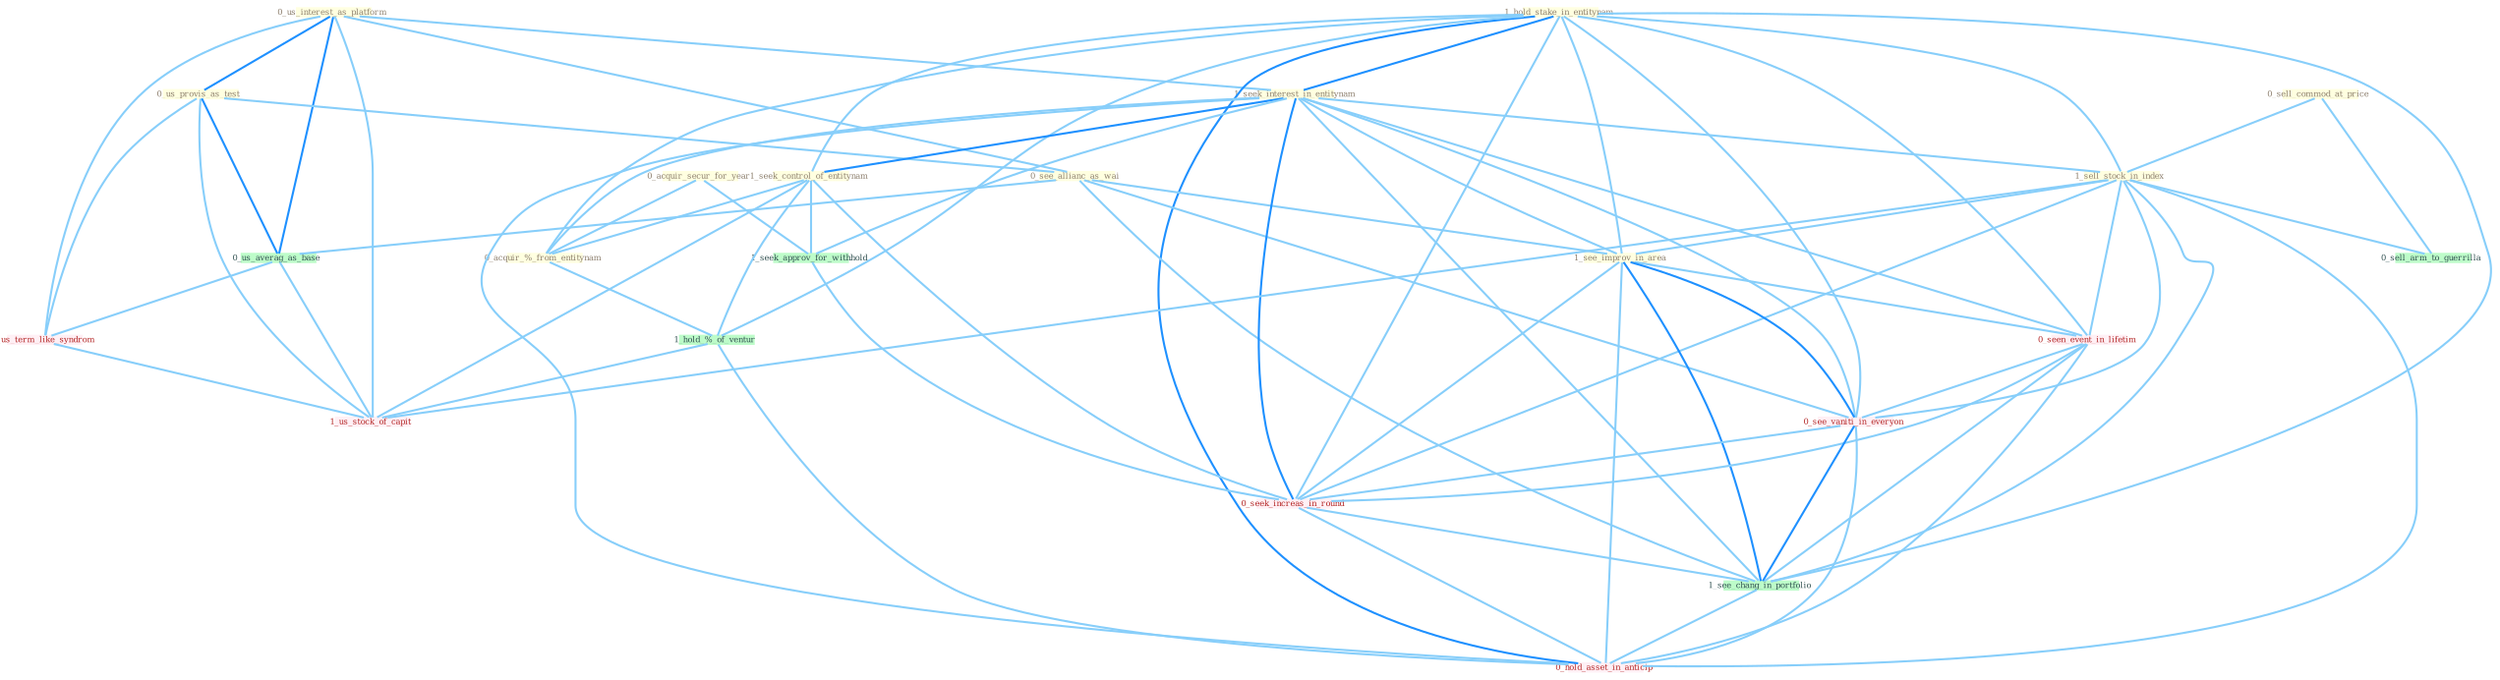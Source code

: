 Graph G{ 
    node
    [shape=polygon,style=filled,width=.5,height=.06,color="#BDFCC9",fixedsize=true,fontsize=4,
    fontcolor="#2f4f4f"];
    {node
    [color="#ffffe0", fontcolor="#8b7d6b"] "0_us_interest_as_platform " "0_sell_commod_at_price " "0_acquir_secur_for_year " "0_us_provis_as_test " "1_hold_stake_in_entitynam " "0_see_allianc_as_wai " "1_seek_interest_in_entitynam " "1_seek_control_of_entitynam " "1_sell_stock_in_index " "0_acquir_%_from_entitynam " "1_see_improv_in_area "}
{node [color="#fff0f5", fontcolor="#b22222"] "0_seen_event_in_lifetim " "1_us_term_like_syndrom " "0_see_vaniti_in_everyon " "0_seek_increas_in_round " "1_us_stock_of_capit " "0_hold_asset_in_anticip "}
edge [color="#B0E2FF"];

	"0_us_interest_as_platform " -- "0_us_provis_as_test " [w="2", color="#1e90ff" , len=0.8];
	"0_us_interest_as_platform " -- "0_see_allianc_as_wai " [w="1", color="#87cefa" ];
	"0_us_interest_as_platform " -- "1_seek_interest_in_entitynam " [w="1", color="#87cefa" ];
	"0_us_interest_as_platform " -- "0_us_averag_as_base " [w="2", color="#1e90ff" , len=0.8];
	"0_us_interest_as_platform " -- "1_us_term_like_syndrom " [w="1", color="#87cefa" ];
	"0_us_interest_as_platform " -- "1_us_stock_of_capit " [w="1", color="#87cefa" ];
	"0_sell_commod_at_price " -- "1_sell_stock_in_index " [w="1", color="#87cefa" ];
	"0_sell_commod_at_price " -- "0_sell_arm_to_guerrilla " [w="1", color="#87cefa" ];
	"0_acquir_secur_for_year " -- "0_acquir_%_from_entitynam " [w="1", color="#87cefa" ];
	"0_acquir_secur_for_year " -- "1_seek_approv_for_withhold " [w="1", color="#87cefa" ];
	"0_us_provis_as_test " -- "0_see_allianc_as_wai " [w="1", color="#87cefa" ];
	"0_us_provis_as_test " -- "0_us_averag_as_base " [w="2", color="#1e90ff" , len=0.8];
	"0_us_provis_as_test " -- "1_us_term_like_syndrom " [w="1", color="#87cefa" ];
	"0_us_provis_as_test " -- "1_us_stock_of_capit " [w="1", color="#87cefa" ];
	"1_hold_stake_in_entitynam " -- "1_seek_interest_in_entitynam " [w="2", color="#1e90ff" , len=0.8];
	"1_hold_stake_in_entitynam " -- "1_seek_control_of_entitynam " [w="1", color="#87cefa" ];
	"1_hold_stake_in_entitynam " -- "1_sell_stock_in_index " [w="1", color="#87cefa" ];
	"1_hold_stake_in_entitynam " -- "0_acquir_%_from_entitynam " [w="1", color="#87cefa" ];
	"1_hold_stake_in_entitynam " -- "1_see_improv_in_area " [w="1", color="#87cefa" ];
	"1_hold_stake_in_entitynam " -- "0_seen_event_in_lifetim " [w="1", color="#87cefa" ];
	"1_hold_stake_in_entitynam " -- "1_hold_%_of_ventur " [w="1", color="#87cefa" ];
	"1_hold_stake_in_entitynam " -- "0_see_vaniti_in_everyon " [w="1", color="#87cefa" ];
	"1_hold_stake_in_entitynam " -- "0_seek_increas_in_round " [w="1", color="#87cefa" ];
	"1_hold_stake_in_entitynam " -- "1_see_chang_in_portfolio " [w="1", color="#87cefa" ];
	"1_hold_stake_in_entitynam " -- "0_hold_asset_in_anticip " [w="2", color="#1e90ff" , len=0.8];
	"0_see_allianc_as_wai " -- "1_see_improv_in_area " [w="1", color="#87cefa" ];
	"0_see_allianc_as_wai " -- "0_us_averag_as_base " [w="1", color="#87cefa" ];
	"0_see_allianc_as_wai " -- "0_see_vaniti_in_everyon " [w="1", color="#87cefa" ];
	"0_see_allianc_as_wai " -- "1_see_chang_in_portfolio " [w="1", color="#87cefa" ];
	"1_seek_interest_in_entitynam " -- "1_seek_control_of_entitynam " [w="2", color="#1e90ff" , len=0.8];
	"1_seek_interest_in_entitynam " -- "1_sell_stock_in_index " [w="1", color="#87cefa" ];
	"1_seek_interest_in_entitynam " -- "0_acquir_%_from_entitynam " [w="1", color="#87cefa" ];
	"1_seek_interest_in_entitynam " -- "1_see_improv_in_area " [w="1", color="#87cefa" ];
	"1_seek_interest_in_entitynam " -- "0_seen_event_in_lifetim " [w="1", color="#87cefa" ];
	"1_seek_interest_in_entitynam " -- "1_seek_approv_for_withhold " [w="1", color="#87cefa" ];
	"1_seek_interest_in_entitynam " -- "0_see_vaniti_in_everyon " [w="1", color="#87cefa" ];
	"1_seek_interest_in_entitynam " -- "0_seek_increas_in_round " [w="2", color="#1e90ff" , len=0.8];
	"1_seek_interest_in_entitynam " -- "1_see_chang_in_portfolio " [w="1", color="#87cefa" ];
	"1_seek_interest_in_entitynam " -- "0_hold_asset_in_anticip " [w="1", color="#87cefa" ];
	"1_seek_control_of_entitynam " -- "0_acquir_%_from_entitynam " [w="1", color="#87cefa" ];
	"1_seek_control_of_entitynam " -- "1_seek_approv_for_withhold " [w="1", color="#87cefa" ];
	"1_seek_control_of_entitynam " -- "1_hold_%_of_ventur " [w="1", color="#87cefa" ];
	"1_seek_control_of_entitynam " -- "0_seek_increas_in_round " [w="1", color="#87cefa" ];
	"1_seek_control_of_entitynam " -- "1_us_stock_of_capit " [w="1", color="#87cefa" ];
	"1_sell_stock_in_index " -- "1_see_improv_in_area " [w="1", color="#87cefa" ];
	"1_sell_stock_in_index " -- "0_seen_event_in_lifetim " [w="1", color="#87cefa" ];
	"1_sell_stock_in_index " -- "0_see_vaniti_in_everyon " [w="1", color="#87cefa" ];
	"1_sell_stock_in_index " -- "0_sell_arm_to_guerrilla " [w="1", color="#87cefa" ];
	"1_sell_stock_in_index " -- "0_seek_increas_in_round " [w="1", color="#87cefa" ];
	"1_sell_stock_in_index " -- "1_us_stock_of_capit " [w="1", color="#87cefa" ];
	"1_sell_stock_in_index " -- "1_see_chang_in_portfolio " [w="1", color="#87cefa" ];
	"1_sell_stock_in_index " -- "0_hold_asset_in_anticip " [w="1", color="#87cefa" ];
	"0_acquir_%_from_entitynam " -- "1_hold_%_of_ventur " [w="1", color="#87cefa" ];
	"1_see_improv_in_area " -- "0_seen_event_in_lifetim " [w="1", color="#87cefa" ];
	"1_see_improv_in_area " -- "0_see_vaniti_in_everyon " [w="2", color="#1e90ff" , len=0.8];
	"1_see_improv_in_area " -- "0_seek_increas_in_round " [w="1", color="#87cefa" ];
	"1_see_improv_in_area " -- "1_see_chang_in_portfolio " [w="2", color="#1e90ff" , len=0.8];
	"1_see_improv_in_area " -- "0_hold_asset_in_anticip " [w="1", color="#87cefa" ];
	"0_seen_event_in_lifetim " -- "0_see_vaniti_in_everyon " [w="1", color="#87cefa" ];
	"0_seen_event_in_lifetim " -- "0_seek_increas_in_round " [w="1", color="#87cefa" ];
	"0_seen_event_in_lifetim " -- "1_see_chang_in_portfolio " [w="1", color="#87cefa" ];
	"0_seen_event_in_lifetim " -- "0_hold_asset_in_anticip " [w="1", color="#87cefa" ];
	"0_us_averag_as_base " -- "1_us_term_like_syndrom " [w="1", color="#87cefa" ];
	"0_us_averag_as_base " -- "1_us_stock_of_capit " [w="1", color="#87cefa" ];
	"1_us_term_like_syndrom " -- "1_us_stock_of_capit " [w="1", color="#87cefa" ];
	"1_seek_approv_for_withhold " -- "0_seek_increas_in_round " [w="1", color="#87cefa" ];
	"1_hold_%_of_ventur " -- "1_us_stock_of_capit " [w="1", color="#87cefa" ];
	"1_hold_%_of_ventur " -- "0_hold_asset_in_anticip " [w="1", color="#87cefa" ];
	"0_see_vaniti_in_everyon " -- "0_seek_increas_in_round " [w="1", color="#87cefa" ];
	"0_see_vaniti_in_everyon " -- "1_see_chang_in_portfolio " [w="2", color="#1e90ff" , len=0.8];
	"0_see_vaniti_in_everyon " -- "0_hold_asset_in_anticip " [w="1", color="#87cefa" ];
	"0_seek_increas_in_round " -- "1_see_chang_in_portfolio " [w="1", color="#87cefa" ];
	"0_seek_increas_in_round " -- "0_hold_asset_in_anticip " [w="1", color="#87cefa" ];
	"1_see_chang_in_portfolio " -- "0_hold_asset_in_anticip " [w="1", color="#87cefa" ];
}